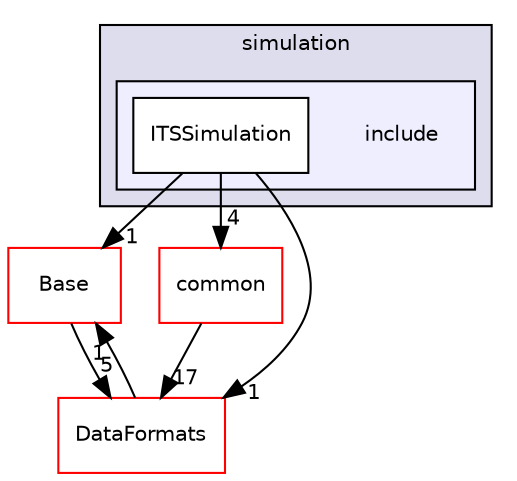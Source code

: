 digraph "/home/travis/build/AliceO2Group/AliceO2/Detectors/ITSMFT/ITS/simulation/include" {
  bgcolor=transparent;
  compound=true
  node [ fontsize="10", fontname="Helvetica"];
  edge [ labelfontsize="10", labelfontname="Helvetica"];
  subgraph clusterdir_e6f6998399f381fa585023934f76a907 {
    graph [ bgcolor="#ddddee", pencolor="black", label="simulation" fontname="Helvetica", fontsize="10", URL="dir_e6f6998399f381fa585023934f76a907.html"]
  subgraph clusterdir_703936e7bdda211beb61e967f1c6d8f5 {
    graph [ bgcolor="#eeeeff", pencolor="black", label="" URL="dir_703936e7bdda211beb61e967f1c6d8f5.html"];
    dir_703936e7bdda211beb61e967f1c6d8f5 [shape=plaintext label="include"];
    dir_d66a3873c91640f341fa02629510b1c1 [shape=box label="ITSSimulation" color="black" fillcolor="white" style="filled" URL="dir_d66a3873c91640f341fa02629510b1c1.html"];
  }
  }
  dir_37c90836491b695b472bf98d1be8336b [shape=box label="Base" color="red" URL="dir_37c90836491b695b472bf98d1be8336b.html"];
  dir_85bf31a2e8d306e7598ffcb73f8df6bf [shape=box label="common" color="red" URL="dir_85bf31a2e8d306e7598ffcb73f8df6bf.html"];
  dir_2171f7ec022c5423887b07c69b2f5b48 [shape=box label="DataFormats" color="red" URL="dir_2171f7ec022c5423887b07c69b2f5b48.html"];
  dir_37c90836491b695b472bf98d1be8336b->dir_2171f7ec022c5423887b07c69b2f5b48 [headlabel="5", labeldistance=1.5 headhref="dir_000122_000043.html"];
  dir_85bf31a2e8d306e7598ffcb73f8df6bf->dir_2171f7ec022c5423887b07c69b2f5b48 [headlabel="17", labeldistance=1.5 headhref="dir_000164_000043.html"];
  dir_d66a3873c91640f341fa02629510b1c1->dir_37c90836491b695b472bf98d1be8336b [headlabel="1", labeldistance=1.5 headhref="dir_000135_000122.html"];
  dir_d66a3873c91640f341fa02629510b1c1->dir_85bf31a2e8d306e7598ffcb73f8df6bf [headlabel="4", labeldistance=1.5 headhref="dir_000135_000164.html"];
  dir_d66a3873c91640f341fa02629510b1c1->dir_2171f7ec022c5423887b07c69b2f5b48 [headlabel="1", labeldistance=1.5 headhref="dir_000135_000043.html"];
  dir_2171f7ec022c5423887b07c69b2f5b48->dir_37c90836491b695b472bf98d1be8336b [headlabel="1", labeldistance=1.5 headhref="dir_000043_000122.html"];
}
